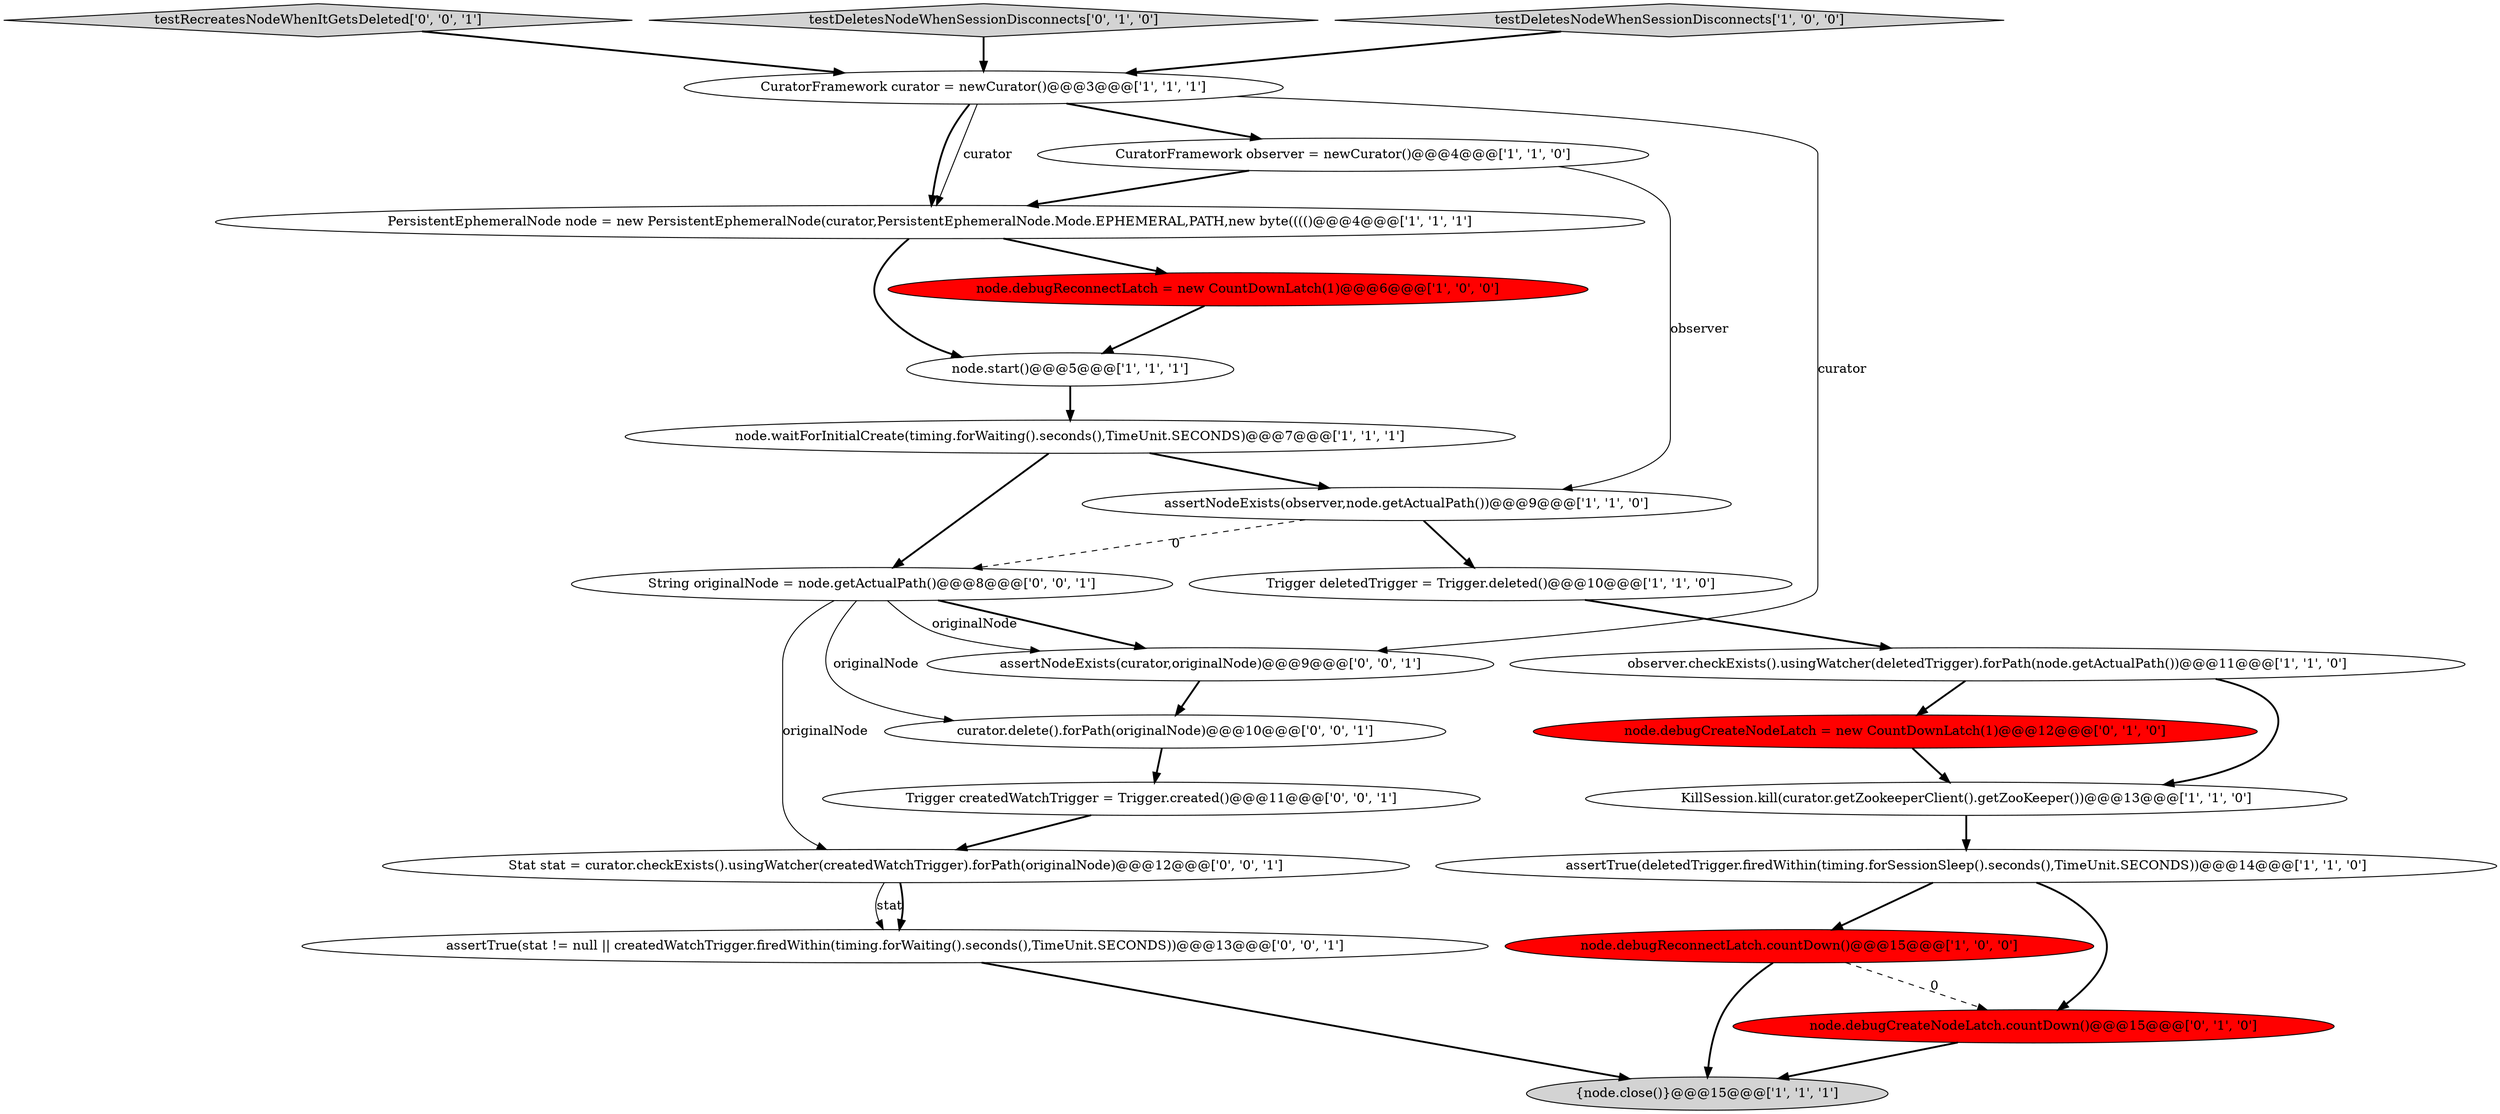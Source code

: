 digraph {
23 [style = filled, label = "testRecreatesNodeWhenItGetsDeleted['0', '0', '1']", fillcolor = lightgray, shape = diamond image = "AAA0AAABBB3BBB"];
9 [style = filled, label = "PersistentEphemeralNode node = new PersistentEphemeralNode(curator,PersistentEphemeralNode.Mode.EPHEMERAL,PATH,new byte(((()@@@4@@@['1', '1', '1']", fillcolor = white, shape = ellipse image = "AAA0AAABBB1BBB"];
4 [style = filled, label = "node.debugReconnectLatch = new CountDownLatch(1)@@@6@@@['1', '0', '0']", fillcolor = red, shape = ellipse image = "AAA1AAABBB1BBB"];
10 [style = filled, label = "observer.checkExists().usingWatcher(deletedTrigger).forPath(node.getActualPath())@@@11@@@['1', '1', '0']", fillcolor = white, shape = ellipse image = "AAA0AAABBB1BBB"];
0 [style = filled, label = "KillSession.kill(curator.getZookeeperClient().getZooKeeper())@@@13@@@['1', '1', '0']", fillcolor = white, shape = ellipse image = "AAA0AAABBB1BBB"];
22 [style = filled, label = "Stat stat = curator.checkExists().usingWatcher(createdWatchTrigger).forPath(originalNode)@@@12@@@['0', '0', '1']", fillcolor = white, shape = ellipse image = "AAA0AAABBB3BBB"];
19 [style = filled, label = "String originalNode = node.getActualPath()@@@8@@@['0', '0', '1']", fillcolor = white, shape = ellipse image = "AAA0AAABBB3BBB"];
11 [style = filled, label = "{node.close()}@@@15@@@['1', '1', '1']", fillcolor = lightgray, shape = ellipse image = "AAA0AAABBB1BBB"];
15 [style = filled, label = "testDeletesNodeWhenSessionDisconnects['0', '1', '0']", fillcolor = lightgray, shape = diamond image = "AAA0AAABBB2BBB"];
2 [style = filled, label = "testDeletesNodeWhenSessionDisconnects['1', '0', '0']", fillcolor = lightgray, shape = diamond image = "AAA0AAABBB1BBB"];
14 [style = filled, label = "node.debugCreateNodeLatch = new CountDownLatch(1)@@@12@@@['0', '1', '0']", fillcolor = red, shape = ellipse image = "AAA1AAABBB2BBB"];
20 [style = filled, label = "assertNodeExists(curator,originalNode)@@@9@@@['0', '0', '1']", fillcolor = white, shape = ellipse image = "AAA0AAABBB3BBB"];
16 [style = filled, label = "node.debugCreateNodeLatch.countDown()@@@15@@@['0', '1', '0']", fillcolor = red, shape = ellipse image = "AAA1AAABBB2BBB"];
18 [style = filled, label = "Trigger createdWatchTrigger = Trigger.created()@@@11@@@['0', '0', '1']", fillcolor = white, shape = ellipse image = "AAA0AAABBB3BBB"];
3 [style = filled, label = "node.debugReconnectLatch.countDown()@@@15@@@['1', '0', '0']", fillcolor = red, shape = ellipse image = "AAA1AAABBB1BBB"];
6 [style = filled, label = "assertNodeExists(observer,node.getActualPath())@@@9@@@['1', '1', '0']", fillcolor = white, shape = ellipse image = "AAA0AAABBB1BBB"];
1 [style = filled, label = "CuratorFramework curator = newCurator()@@@3@@@['1', '1', '1']", fillcolor = white, shape = ellipse image = "AAA0AAABBB1BBB"];
17 [style = filled, label = "assertTrue(stat != null || createdWatchTrigger.firedWithin(timing.forWaiting().seconds(),TimeUnit.SECONDS))@@@13@@@['0', '0', '1']", fillcolor = white, shape = ellipse image = "AAA0AAABBB3BBB"];
21 [style = filled, label = "curator.delete().forPath(originalNode)@@@10@@@['0', '0', '1']", fillcolor = white, shape = ellipse image = "AAA0AAABBB3BBB"];
12 [style = filled, label = "assertTrue(deletedTrigger.firedWithin(timing.forSessionSleep().seconds(),TimeUnit.SECONDS))@@@14@@@['1', '1', '0']", fillcolor = white, shape = ellipse image = "AAA0AAABBB1BBB"];
13 [style = filled, label = "Trigger deletedTrigger = Trigger.deleted()@@@10@@@['1', '1', '0']", fillcolor = white, shape = ellipse image = "AAA0AAABBB1BBB"];
7 [style = filled, label = "CuratorFramework observer = newCurator()@@@4@@@['1', '1', '0']", fillcolor = white, shape = ellipse image = "AAA0AAABBB1BBB"];
8 [style = filled, label = "node.start()@@@5@@@['1', '1', '1']", fillcolor = white, shape = ellipse image = "AAA0AAABBB1BBB"];
5 [style = filled, label = "node.waitForInitialCreate(timing.forWaiting().seconds(),TimeUnit.SECONDS)@@@7@@@['1', '1', '1']", fillcolor = white, shape = ellipse image = "AAA0AAABBB1BBB"];
13->10 [style = bold, label=""];
1->20 [style = solid, label="curator"];
1->9 [style = solid, label="curator"];
16->11 [style = bold, label=""];
10->14 [style = bold, label=""];
2->1 [style = bold, label=""];
19->20 [style = bold, label=""];
0->12 [style = bold, label=""];
9->4 [style = bold, label=""];
3->11 [style = bold, label=""];
12->16 [style = bold, label=""];
9->8 [style = bold, label=""];
1->7 [style = bold, label=""];
17->11 [style = bold, label=""];
21->18 [style = bold, label=""];
1->9 [style = bold, label=""];
19->21 [style = solid, label="originalNode"];
20->21 [style = bold, label=""];
22->17 [style = solid, label="stat"];
7->9 [style = bold, label=""];
5->19 [style = bold, label=""];
18->22 [style = bold, label=""];
5->6 [style = bold, label=""];
8->5 [style = bold, label=""];
14->0 [style = bold, label=""];
7->6 [style = solid, label="observer"];
6->13 [style = bold, label=""];
10->0 [style = bold, label=""];
6->19 [style = dashed, label="0"];
19->20 [style = solid, label="originalNode"];
23->1 [style = bold, label=""];
22->17 [style = bold, label=""];
19->22 [style = solid, label="originalNode"];
4->8 [style = bold, label=""];
12->3 [style = bold, label=""];
3->16 [style = dashed, label="0"];
15->1 [style = bold, label=""];
}
